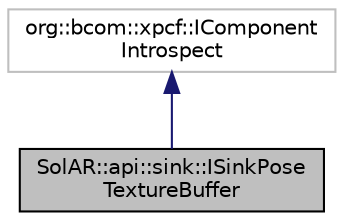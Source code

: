 digraph "SolAR::api::sink::ISinkPoseTextureBuffer"
{
 // LATEX_PDF_SIZE
  edge [fontname="Helvetica",fontsize="10",labelfontname="Helvetica",labelfontsize="10"];
  node [fontname="Helvetica",fontsize="10",shape=record];
  Node1 [label="SolAR::api::sink::ISinkPose\lTextureBuffer",height=0.2,width=0.4,color="black", fillcolor="grey75", style="filled", fontcolor="black",tooltip="A Sink for a synchronized pose and texture buffer useful for AR video see-through pipelines...."];
  Node2 -> Node1 [dir="back",color="midnightblue",fontsize="10",style="solid",fontname="Helvetica"];
  Node2 [label="org::bcom::xpcf::IComponent\lIntrospect",height=0.2,width=0.4,color="grey75", fillcolor="white", style="filled",tooltip=" "];
}
